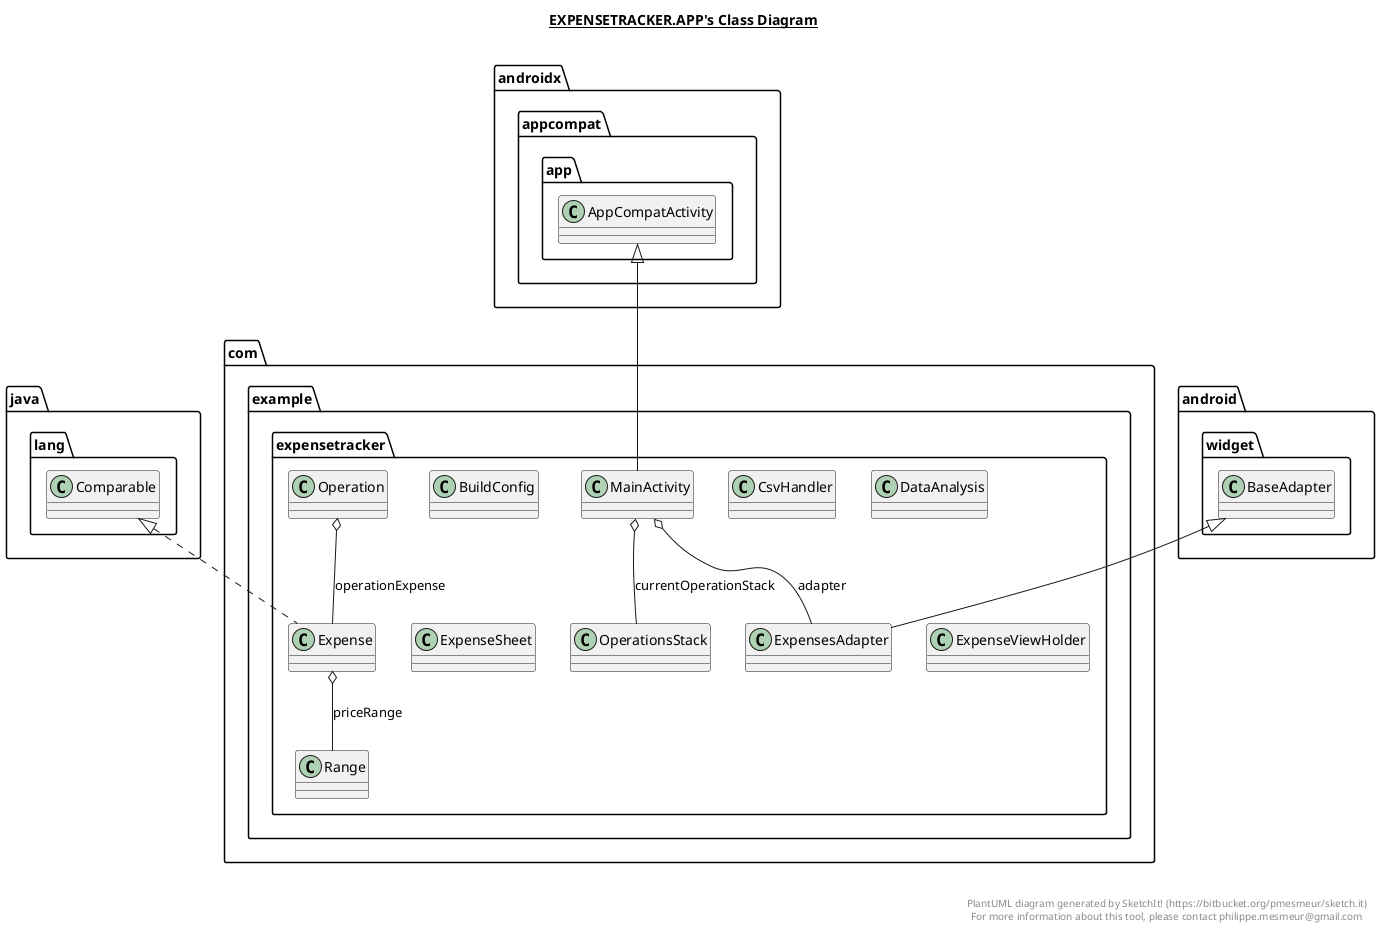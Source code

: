 @startuml

title __EXPENSETRACKER.APP's Class Diagram__\n

  namespace com.example.expensetracker {
    class com.example.expensetracker.BuildConfig {
    }
  }
  

  namespace com.example.expensetracker {
    class com.example.expensetracker.CsvHandler {
    }
  }
  

  namespace com.example.expensetracker {
    class com.example.expensetracker.DataAnalysis {
    }
  }
  

  namespace com.example.expensetracker {
    class com.example.expensetracker.Expense {
    }
  }
  

  namespace com.example.expensetracker {
    class com.example.expensetracker.ExpenseSheet {
    }
  }
  

  namespace com.example.expensetracker {
    class com.example.expensetracker.ExpenseViewHolder {
    }
  }
  

  namespace com.example.expensetracker {
    class com.example.expensetracker.ExpensesAdapter {
    }
  }
  

  namespace com.example.expensetracker {
    class com.example.expensetracker.MainActivity {
    }
  }
  

  namespace com.example.expensetracker {
    class com.example.expensetracker.Operation {
    }
  }
  

  namespace com.example.expensetracker {
    class com.example.expensetracker.OperationsStack {
    }
  }
  

  namespace com.example.expensetracker {
    class com.example.expensetracker.Range {
    }
  }
  

  com.example.expensetracker.Expense .up.|> java.lang.Comparable
  com.example.expensetracker.Expense o-- com.example.expensetracker.Range : priceRange
  com.example.expensetracker.ExpensesAdapter -up-|> android.widget.BaseAdapter
  com.example.expensetracker.MainActivity -up-|> androidx.appcompat.app.AppCompatActivity
  com.example.expensetracker.MainActivity o-- com.example.expensetracker.ExpensesAdapter : adapter
  com.example.expensetracker.MainActivity o-- com.example.expensetracker.OperationsStack : currentOperationStack
  com.example.expensetracker.Operation o-- com.example.expensetracker.Expense : operationExpense


right footer


PlantUML diagram generated by SketchIt! (https://bitbucket.org/pmesmeur/sketch.it)
For more information about this tool, please contact philippe.mesmeur@gmail.com
endfooter

@enduml
